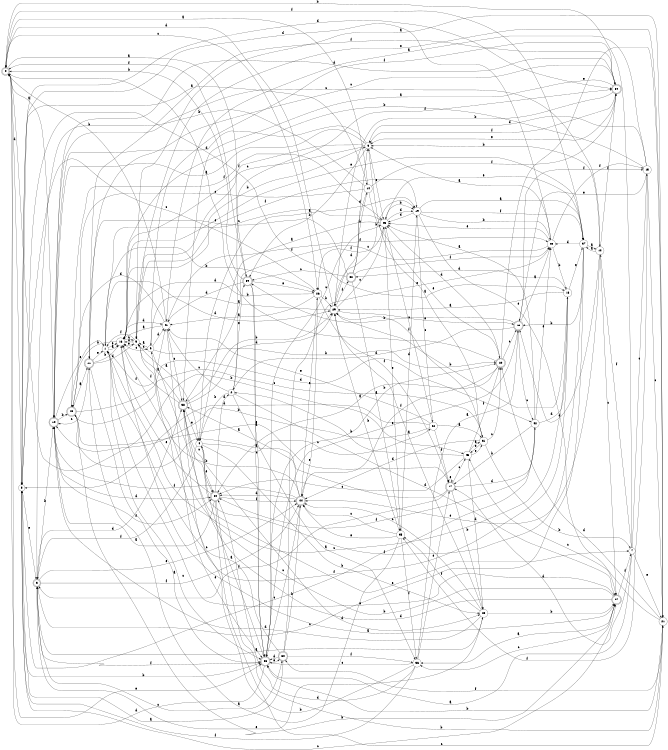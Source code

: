 digraph n36_3 {
__start0 [label="" shape="none"];

rankdir=LR;
size="8,5";

s0 [style="rounded,filled", color="black", fillcolor="white" shape="doublecircle", label="0"];
s1 [style="filled", color="black", fillcolor="white" shape="circle", label="1"];
s2 [style="filled", color="black", fillcolor="white" shape="circle", label="2"];
s3 [style="rounded,filled", color="black", fillcolor="white" shape="doublecircle", label="3"];
s4 [style="filled", color="black", fillcolor="white" shape="circle", label="4"];
s5 [style="filled", color="black", fillcolor="white" shape="circle", label="5"];
s6 [style="filled", color="black", fillcolor="white" shape="circle", label="6"];
s7 [style="filled", color="black", fillcolor="white" shape="circle", label="7"];
s8 [style="filled", color="black", fillcolor="white" shape="circle", label="8"];
s9 [style="filled", color="black", fillcolor="white" shape="circle", label="9"];
s10 [style="rounded,filled", color="black", fillcolor="white" shape="doublecircle", label="10"];
s11 [style="rounded,filled", color="black", fillcolor="white" shape="doublecircle", label="11"];
s12 [style="filled", color="black", fillcolor="white" shape="circle", label="12"];
s13 [style="rounded,filled", color="black", fillcolor="white" shape="doublecircle", label="13"];
s14 [style="filled", color="black", fillcolor="white" shape="circle", label="14"];
s15 [style="filled", color="black", fillcolor="white" shape="circle", label="15"];
s16 [style="filled", color="black", fillcolor="white" shape="circle", label="16"];
s17 [style="rounded,filled", color="black", fillcolor="white" shape="doublecircle", label="17"];
s18 [style="filled", color="black", fillcolor="white" shape="circle", label="18"];
s19 [style="filled", color="black", fillcolor="white" shape="circle", label="19"];
s20 [style="rounded,filled", color="black", fillcolor="white" shape="doublecircle", label="20"];
s21 [style="filled", color="black", fillcolor="white" shape="circle", label="21"];
s22 [style="filled", color="black", fillcolor="white" shape="circle", label="22"];
s23 [style="filled", color="black", fillcolor="white" shape="circle", label="23"];
s24 [style="rounded,filled", color="black", fillcolor="white" shape="doublecircle", label="24"];
s25 [style="filled", color="black", fillcolor="white" shape="circle", label="25"];
s26 [style="filled", color="black", fillcolor="white" shape="circle", label="26"];
s27 [style="rounded,filled", color="black", fillcolor="white" shape="doublecircle", label="27"];
s28 [style="filled", color="black", fillcolor="white" shape="circle", label="28"];
s29 [style="filled", color="black", fillcolor="white" shape="circle", label="29"];
s30 [style="rounded,filled", color="black", fillcolor="white" shape="doublecircle", label="30"];
s31 [style="filled", color="black", fillcolor="white" shape="circle", label="31"];
s32 [style="rounded,filled", color="black", fillcolor="white" shape="doublecircle", label="32"];
s33 [style="rounded,filled", color="black", fillcolor="white" shape="doublecircle", label="33"];
s34 [style="rounded,filled", color="black", fillcolor="white" shape="doublecircle", label="34"];
s35 [style="filled", color="black", fillcolor="white" shape="circle", label="35"];
s36 [style="filled", color="black", fillcolor="white" shape="circle", label="36"];
s37 [style="filled", color="black", fillcolor="white" shape="circle", label="37"];
s38 [style="rounded,filled", color="black", fillcolor="white" shape="doublecircle", label="38"];
s39 [style="rounded,filled", color="black", fillcolor="white" shape="doublecircle", label="39"];
s40 [style="rounded,filled", color="black", fillcolor="white" shape="doublecircle", label="40"];
s41 [style="filled", color="black", fillcolor="white" shape="circle", label="41"];
s42 [style="filled", color="black", fillcolor="white" shape="circle", label="42"];
s43 [style="filled", color="black", fillcolor="white" shape="circle", label="43"];
s44 [style="rounded,filled", color="black", fillcolor="white" shape="doublecircle", label="44"];
s0 -> s39 [label="a"];
s0 -> s43 [label="b"];
s0 -> s26 [label="c"];
s0 -> s8 [label="d"];
s0 -> s33 [label="e"];
s0 -> s37 [label="f"];
s1 -> s16 [label="a"];
s1 -> s26 [label="b"];
s1 -> s33 [label="c"];
s1 -> s29 [label="d"];
s1 -> s16 [label="e"];
s1 -> s41 [label="f"];
s2 -> s36 [label="a"];
s2 -> s4 [label="b"];
s2 -> s41 [label="c"];
s2 -> s27 [label="d"];
s2 -> s39 [label="e"];
s2 -> s34 [label="f"];
s3 -> s23 [label="a"];
s3 -> s10 [label="b"];
s3 -> s30 [label="c"];
s3 -> s38 [label="d"];
s3 -> s44 [label="e"];
s3 -> s44 [label="f"];
s4 -> s19 [label="a"];
s4 -> s23 [label="b"];
s4 -> s22 [label="c"];
s4 -> s23 [label="d"];
s4 -> s24 [label="e"];
s4 -> s3 [label="f"];
s5 -> s4 [label="a"];
s5 -> s6 [label="b"];
s5 -> s9 [label="c"];
s5 -> s16 [label="d"];
s5 -> s16 [label="e"];
s5 -> s1 [label="f"];
s6 -> s10 [label="a"];
s6 -> s39 [label="b"];
s6 -> s5 [label="c"];
s6 -> s10 [label="d"];
s6 -> s25 [label="e"];
s6 -> s16 [label="f"];
s7 -> s33 [label="a"];
s7 -> s0 [label="b"];
s7 -> s15 [label="c"];
s7 -> s17 [label="d"];
s7 -> s21 [label="e"];
s7 -> s12 [label="f"];
s8 -> s14 [label="a"];
s8 -> s33 [label="b"];
s8 -> s27 [label="c"];
s8 -> s34 [label="d"];
s8 -> s3 [label="e"];
s8 -> s18 [label="f"];
s9 -> s5 [label="a"];
s9 -> s20 [label="b"];
s9 -> s16 [label="c"];
s9 -> s41 [label="d"];
s9 -> s7 [label="e"];
s9 -> s34 [label="f"];
s10 -> s0 [label="a"];
s10 -> s40 [label="b"];
s10 -> s12 [label="c"];
s10 -> s24 [label="d"];
s10 -> s1 [label="e"];
s10 -> s24 [label="f"];
s11 -> s33 [label="a"];
s11 -> s16 [label="b"];
s11 -> s10 [label="c"];
s11 -> s5 [label="d"];
s11 -> s1 [label="e"];
s11 -> s34 [label="f"];
s12 -> s37 [label="a"];
s12 -> s6 [label="b"];
s12 -> s27 [label="c"];
s12 -> s13 [label="d"];
s12 -> s44 [label="e"];
s12 -> s34 [label="f"];
s13 -> s28 [label="a"];
s13 -> s39 [label="b"];
s13 -> s42 [label="c"];
s13 -> s2 [label="d"];
s13 -> s33 [label="e"];
s13 -> s15 [label="f"];
s14 -> s0 [label="a"];
s14 -> s3 [label="b"];
s14 -> s40 [label="c"];
s14 -> s29 [label="d"];
s14 -> s20 [label="e"];
s14 -> s34 [label="f"];
s15 -> s41 [label="a"];
s15 -> s16 [label="b"];
s15 -> s21 [label="c"];
s15 -> s6 [label="d"];
s15 -> s13 [label="e"];
s15 -> s35 [label="f"];
s16 -> s27 [label="a"];
s16 -> s40 [label="b"];
s16 -> s5 [label="c"];
s16 -> s41 [label="d"];
s16 -> s37 [label="e"];
s16 -> s19 [label="f"];
s17 -> s40 [label="a"];
s17 -> s23 [label="b"];
s17 -> s43 [label="c"];
s17 -> s42 [label="d"];
s17 -> s17 [label="e"];
s17 -> s3 [label="f"];
s18 -> s29 [label="a"];
s18 -> s29 [label="b"];
s18 -> s1 [label="c"];
s18 -> s32 [label="d"];
s18 -> s37 [label="e"];
s18 -> s1 [label="f"];
s19 -> s37 [label="a"];
s19 -> s28 [label="b"];
s19 -> s22 [label="c"];
s19 -> s25 [label="d"];
s19 -> s27 [label="e"];
s19 -> s37 [label="f"];
s20 -> s24 [label="a"];
s20 -> s0 [label="b"];
s20 -> s13 [label="c"];
s20 -> s25 [label="d"];
s20 -> s21 [label="e"];
s20 -> s44 [label="f"];
s21 -> s5 [label="a"];
s21 -> s33 [label="b"];
s21 -> s43 [label="c"];
s21 -> s20 [label="d"];
s21 -> s5 [label="e"];
s21 -> s30 [label="f"];
s22 -> s31 [label="a"];
s22 -> s10 [label="b"];
s22 -> s25 [label="c"];
s22 -> s8 [label="d"];
s22 -> s41 [label="e"];
s22 -> s17 [label="f"];
s23 -> s29 [label="a"];
s23 -> s27 [label="b"];
s23 -> s44 [label="c"];
s23 -> s10 [label="d"];
s23 -> s3 [label="e"];
s23 -> s35 [label="f"];
s24 -> s10 [label="a"];
s24 -> s21 [label="b"];
s24 -> s21 [label="c"];
s24 -> s2 [label="d"];
s24 -> s16 [label="e"];
s24 -> s44 [label="f"];
s25 -> s4 [label="a"];
s25 -> s19 [label="b"];
s25 -> s1 [label="c"];
s25 -> s19 [label="d"];
s25 -> s35 [label="e"];
s25 -> s26 [label="f"];
s26 -> s41 [label="a"];
s26 -> s29 [label="b"];
s26 -> s8 [label="c"];
s26 -> s16 [label="d"];
s26 -> s44 [label="e"];
s26 -> s17 [label="f"];
s27 -> s36 [label="a"];
s27 -> s9 [label="b"];
s27 -> s36 [label="c"];
s27 -> s38 [label="d"];
s27 -> s1 [label="e"];
s27 -> s7 [label="f"];
s28 -> s6 [label="a"];
s28 -> s18 [label="b"];
s28 -> s38 [label="c"];
s28 -> s8 [label="d"];
s28 -> s25 [label="e"];
s28 -> s15 [label="f"];
s29 -> s9 [label="a"];
s29 -> s19 [label="b"];
s29 -> s25 [label="c"];
s29 -> s0 [label="d"];
s29 -> s13 [label="e"];
s29 -> s32 [label="f"];
s30 -> s8 [label="a"];
s30 -> s44 [label="b"];
s30 -> s5 [label="c"];
s30 -> s33 [label="d"];
s30 -> s28 [label="e"];
s30 -> s36 [label="f"];
s31 -> s6 [label="a"];
s31 -> s7 [label="b"];
s31 -> s20 [label="c"];
s31 -> s44 [label="d"];
s31 -> s43 [label="e"];
s31 -> s29 [label="f"];
s32 -> s35 [label="a"];
s32 -> s14 [label="b"];
s32 -> s39 [label="c"];
s32 -> s6 [label="d"];
s32 -> s11 [label="e"];
s32 -> s28 [label="f"];
s33 -> s4 [label="a"];
s33 -> s20 [label="b"];
s33 -> s25 [label="c"];
s33 -> s0 [label="d"];
s33 -> s30 [label="e"];
s33 -> s3 [label="f"];
s34 -> s38 [label="a"];
s34 -> s29 [label="b"];
s34 -> s11 [label="c"];
s34 -> s10 [label="d"];
s34 -> s6 [label="e"];
s34 -> s6 [label="f"];
s35 -> s11 [label="a"];
s35 -> s29 [label="b"];
s35 -> s44 [label="c"];
s35 -> s19 [label="d"];
s35 -> s44 [label="e"];
s35 -> s36 [label="f"];
s36 -> s13 [label="a"];
s36 -> s38 [label="b"];
s36 -> s33 [label="c"];
s36 -> s24 [label="d"];
s36 -> s17 [label="e"];
s36 -> s8 [label="f"];
s37 -> s12 [label="a"];
s37 -> s13 [label="b"];
s37 -> s3 [label="c"];
s37 -> s28 [label="d"];
s37 -> s25 [label="e"];
s37 -> s38 [label="f"];
s38 -> s5 [label="a"];
s38 -> s29 [label="b"];
s38 -> s24 [label="c"];
s38 -> s29 [label="d"];
s38 -> s4 [label="e"];
s38 -> s16 [label="f"];
s39 -> s33 [label="a"];
s39 -> s0 [label="b"];
s39 -> s33 [label="c"];
s39 -> s41 [label="d"];
s39 -> s26 [label="e"];
s39 -> s0 [label="f"];
s40 -> s11 [label="a"];
s40 -> s27 [label="b"];
s40 -> s31 [label="c"];
s40 -> s42 [label="d"];
s40 -> s17 [label="e"];
s40 -> s25 [label="f"];
s41 -> s16 [label="a"];
s41 -> s0 [label="b"];
s41 -> s38 [label="c"];
s41 -> s40 [label="d"];
s41 -> s33 [label="e"];
s41 -> s28 [label="f"];
s42 -> s25 [label="a"];
s42 -> s17 [label="b"];
s42 -> s8 [label="c"];
s42 -> s18 [label="d"];
s42 -> s28 [label="e"];
s42 -> s24 [label="f"];
s43 -> s31 [label="a"];
s43 -> s2 [label="b"];
s43 -> s24 [label="c"];
s43 -> s23 [label="d"];
s43 -> s31 [label="e"];
s43 -> s20 [label="f"];
s44 -> s38 [label="a"];
s44 -> s16 [label="b"];
s44 -> s33 [label="c"];
s44 -> s24 [label="d"];
s44 -> s26 [label="e"];
s44 -> s10 [label="f"];

}